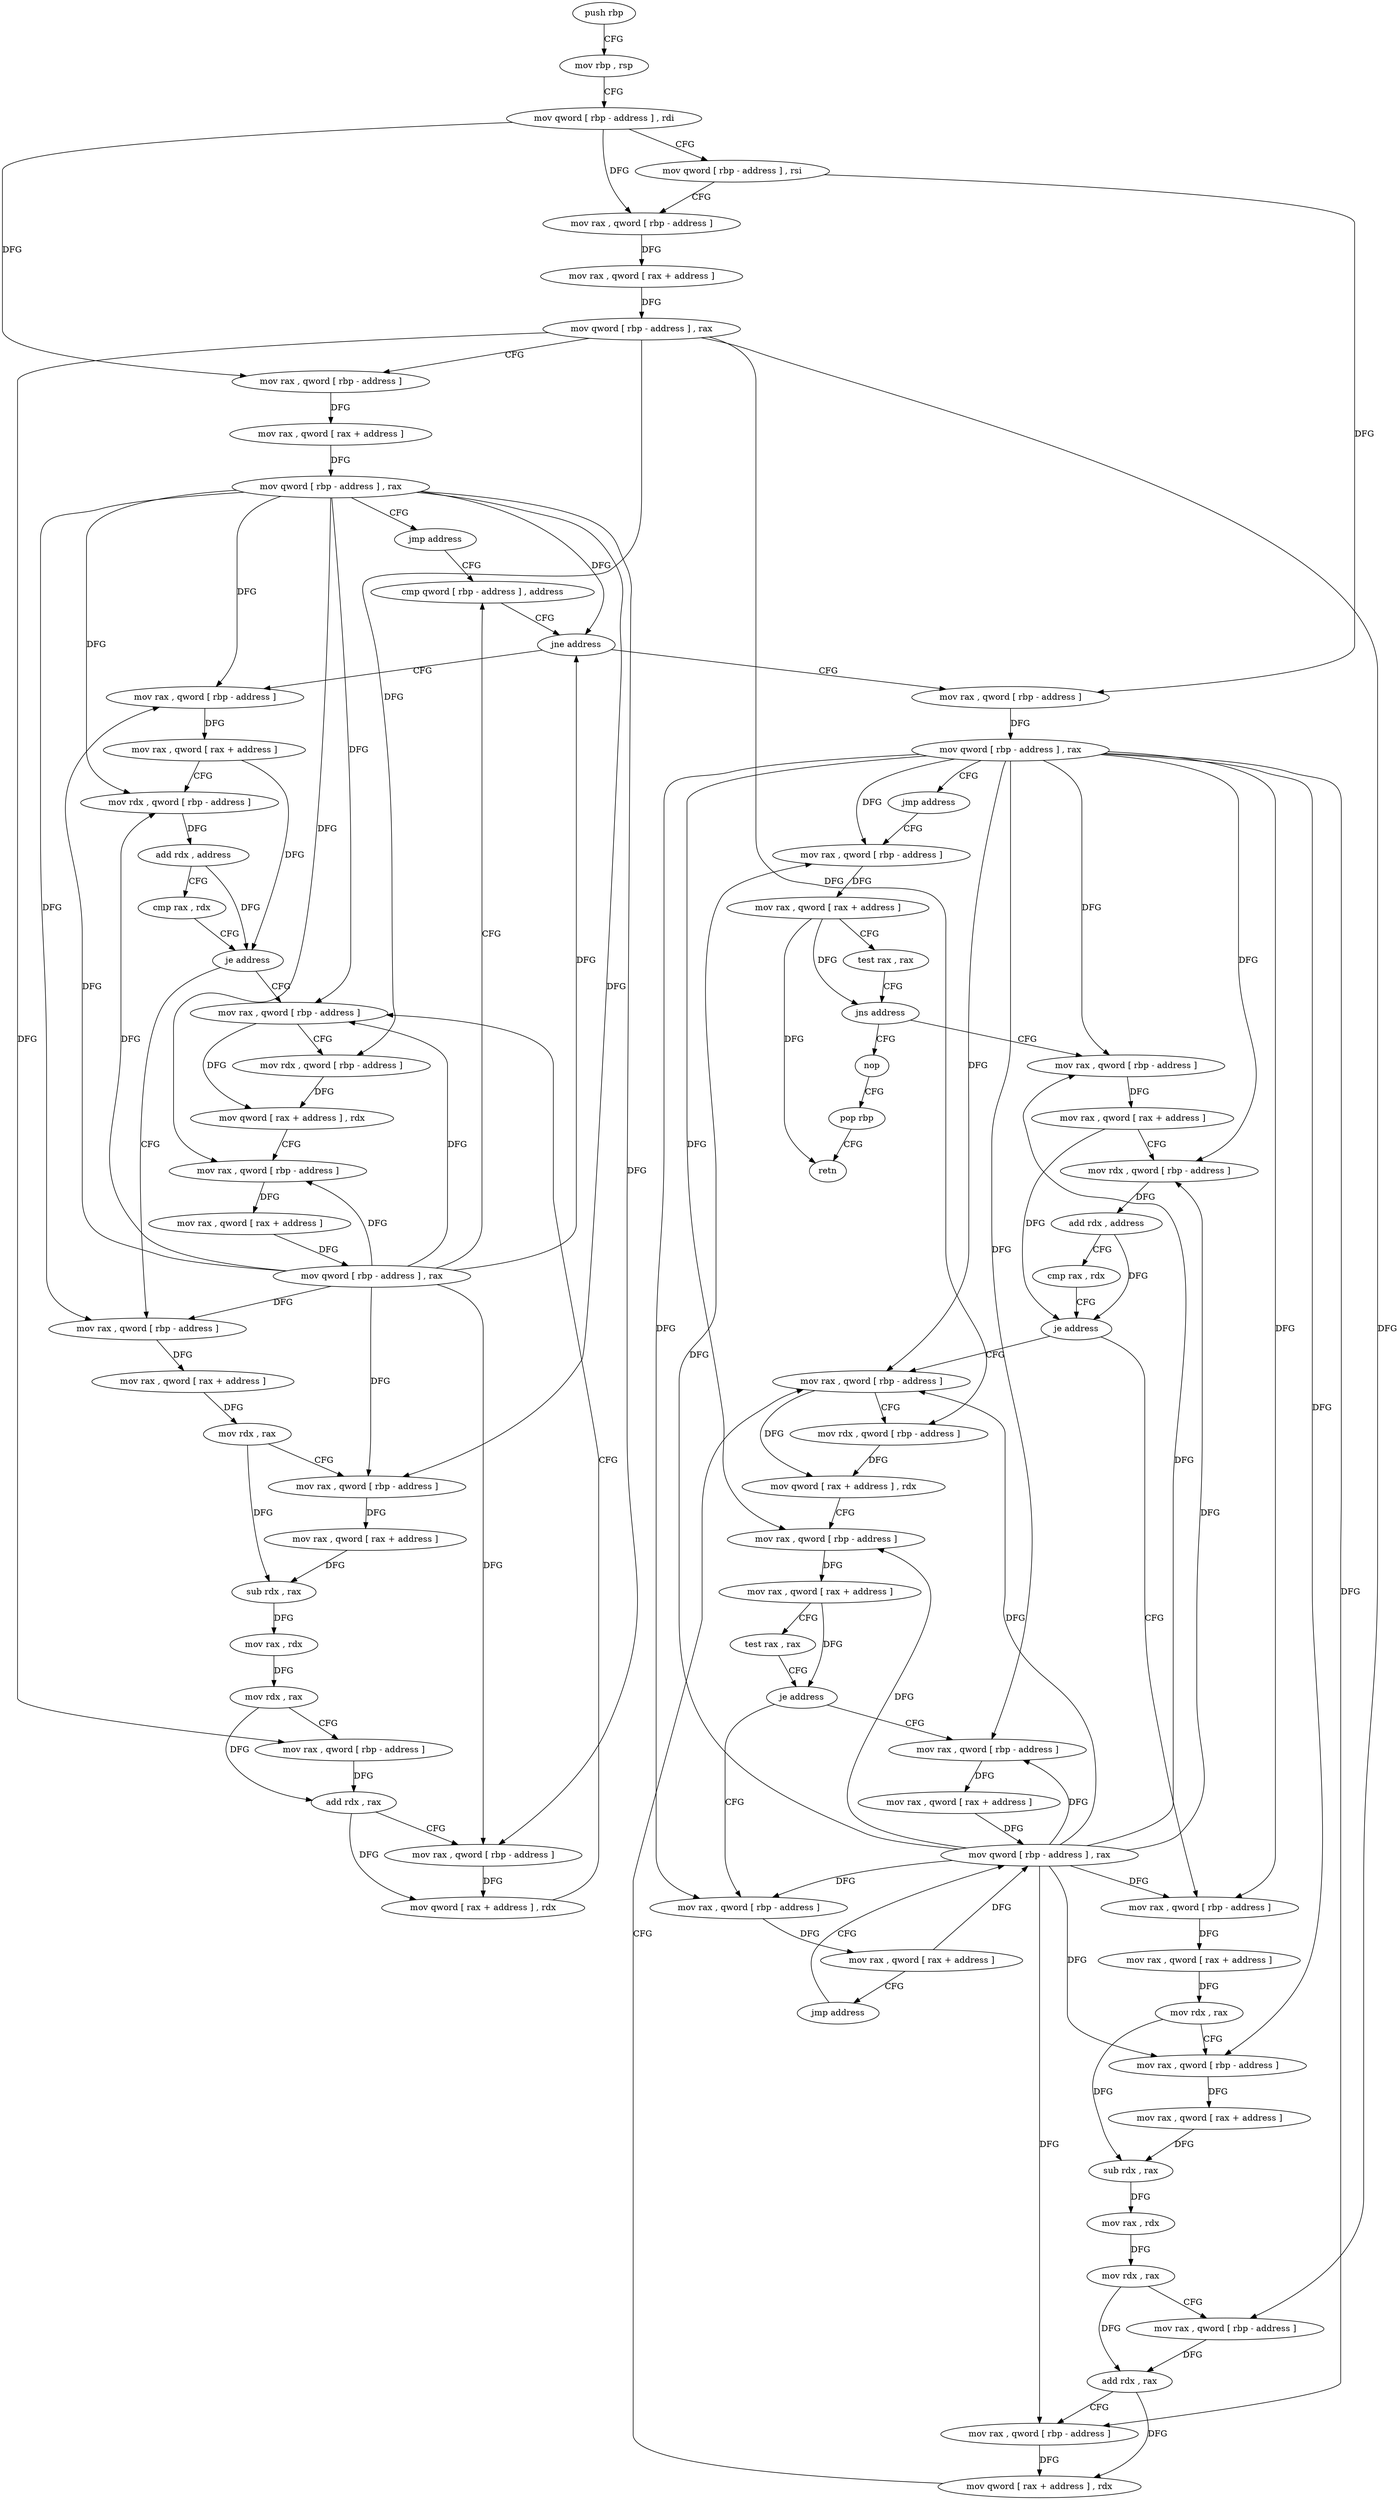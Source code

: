 digraph "func" {
"4302482" [label = "push rbp" ]
"4302483" [label = "mov rbp , rsp" ]
"4302486" [label = "mov qword [ rbp - address ] , rdi" ]
"4302490" [label = "mov qword [ rbp - address ] , rsi" ]
"4302494" [label = "mov rax , qword [ rbp - address ]" ]
"4302498" [label = "mov rax , qword [ rax + address ]" ]
"4302502" [label = "mov qword [ rbp - address ] , rax" ]
"4302506" [label = "mov rax , qword [ rbp - address ]" ]
"4302510" [label = "mov rax , qword [ rax + address ]" ]
"4302514" [label = "mov qword [ rbp - address ] , rax" ]
"4302518" [label = "jmp address" ]
"4302611" [label = "cmp qword [ rbp - address ] , address" ]
"4302616" [label = "jne address" ]
"4302520" [label = "mov rax , qword [ rbp - address ]" ]
"4302618" [label = "mov rax , qword [ rbp - address ]" ]
"4302524" [label = "mov rax , qword [ rax + address ]" ]
"4302528" [label = "mov rdx , qword [ rbp - address ]" ]
"4302532" [label = "add rdx , address" ]
"4302539" [label = "cmp rax , rdx" ]
"4302542" [label = "je address" ]
"4302587" [label = "mov rax , qword [ rbp - address ]" ]
"4302544" [label = "mov rax , qword [ rbp - address ]" ]
"4302622" [label = "mov qword [ rbp - address ] , rax" ]
"4302626" [label = "jmp address" ]
"4302742" [label = "mov rax , qword [ rbp - address ]" ]
"4302591" [label = "mov rdx , qword [ rbp - address ]" ]
"4302595" [label = "mov qword [ rax + address ] , rdx" ]
"4302599" [label = "mov rax , qword [ rbp - address ]" ]
"4302603" [label = "mov rax , qword [ rax + address ]" ]
"4302607" [label = "mov qword [ rbp - address ] , rax" ]
"4302548" [label = "mov rax , qword [ rax + address ]" ]
"4302552" [label = "mov rdx , rax" ]
"4302555" [label = "mov rax , qword [ rbp - address ]" ]
"4302559" [label = "mov rax , qword [ rax + address ]" ]
"4302563" [label = "sub rdx , rax" ]
"4302566" [label = "mov rax , rdx" ]
"4302569" [label = "mov rdx , rax" ]
"4302572" [label = "mov rax , qword [ rbp - address ]" ]
"4302576" [label = "add rdx , rax" ]
"4302579" [label = "mov rax , qword [ rbp - address ]" ]
"4302583" [label = "mov qword [ rax + address ] , rdx" ]
"4302746" [label = "mov rax , qword [ rax + address ]" ]
"4302750" [label = "test rax , rax" ]
"4302753" [label = "jns address" ]
"4302628" [label = "mov rax , qword [ rbp - address ]" ]
"4302755" [label = "nop" ]
"4302632" [label = "mov rax , qword [ rax + address ]" ]
"4302636" [label = "mov rdx , qword [ rbp - address ]" ]
"4302640" [label = "add rdx , address" ]
"4302647" [label = "cmp rax , rdx" ]
"4302650" [label = "je address" ]
"4302695" [label = "mov rax , qword [ rbp - address ]" ]
"4302652" [label = "mov rax , qword [ rbp - address ]" ]
"4302756" [label = "pop rbp" ]
"4302757" [label = "retn" ]
"4302699" [label = "mov rdx , qword [ rbp - address ]" ]
"4302703" [label = "mov qword [ rax + address ] , rdx" ]
"4302707" [label = "mov rax , qword [ rbp - address ]" ]
"4302711" [label = "mov rax , qword [ rax + address ]" ]
"4302715" [label = "test rax , rax" ]
"4302718" [label = "je address" ]
"4302730" [label = "mov rax , qword [ rbp - address ]" ]
"4302720" [label = "mov rax , qword [ rbp - address ]" ]
"4302656" [label = "mov rax , qword [ rax + address ]" ]
"4302660" [label = "mov rdx , rax" ]
"4302663" [label = "mov rax , qword [ rbp - address ]" ]
"4302667" [label = "mov rax , qword [ rax + address ]" ]
"4302671" [label = "sub rdx , rax" ]
"4302674" [label = "mov rax , rdx" ]
"4302677" [label = "mov rdx , rax" ]
"4302680" [label = "mov rax , qword [ rbp - address ]" ]
"4302684" [label = "add rdx , rax" ]
"4302687" [label = "mov rax , qword [ rbp - address ]" ]
"4302691" [label = "mov qword [ rax + address ] , rdx" ]
"4302734" [label = "mov rax , qword [ rax + address ]" ]
"4302738" [label = "mov qword [ rbp - address ] , rax" ]
"4302724" [label = "mov rax , qword [ rax + address ]" ]
"4302728" [label = "jmp address" ]
"4302482" -> "4302483" [ label = "CFG" ]
"4302483" -> "4302486" [ label = "CFG" ]
"4302486" -> "4302490" [ label = "CFG" ]
"4302486" -> "4302494" [ label = "DFG" ]
"4302486" -> "4302506" [ label = "DFG" ]
"4302490" -> "4302494" [ label = "CFG" ]
"4302490" -> "4302618" [ label = "DFG" ]
"4302494" -> "4302498" [ label = "DFG" ]
"4302498" -> "4302502" [ label = "DFG" ]
"4302502" -> "4302506" [ label = "CFG" ]
"4302502" -> "4302591" [ label = "DFG" ]
"4302502" -> "4302572" [ label = "DFG" ]
"4302502" -> "4302699" [ label = "DFG" ]
"4302502" -> "4302680" [ label = "DFG" ]
"4302506" -> "4302510" [ label = "DFG" ]
"4302510" -> "4302514" [ label = "DFG" ]
"4302514" -> "4302518" [ label = "CFG" ]
"4302514" -> "4302616" [ label = "DFG" ]
"4302514" -> "4302520" [ label = "DFG" ]
"4302514" -> "4302528" [ label = "DFG" ]
"4302514" -> "4302587" [ label = "DFG" ]
"4302514" -> "4302599" [ label = "DFG" ]
"4302514" -> "4302544" [ label = "DFG" ]
"4302514" -> "4302555" [ label = "DFG" ]
"4302514" -> "4302579" [ label = "DFG" ]
"4302518" -> "4302611" [ label = "CFG" ]
"4302611" -> "4302616" [ label = "CFG" ]
"4302616" -> "4302520" [ label = "CFG" ]
"4302616" -> "4302618" [ label = "CFG" ]
"4302520" -> "4302524" [ label = "DFG" ]
"4302618" -> "4302622" [ label = "DFG" ]
"4302524" -> "4302528" [ label = "CFG" ]
"4302524" -> "4302542" [ label = "DFG" ]
"4302528" -> "4302532" [ label = "DFG" ]
"4302532" -> "4302539" [ label = "CFG" ]
"4302532" -> "4302542" [ label = "DFG" ]
"4302539" -> "4302542" [ label = "CFG" ]
"4302542" -> "4302587" [ label = "CFG" ]
"4302542" -> "4302544" [ label = "CFG" ]
"4302587" -> "4302591" [ label = "CFG" ]
"4302587" -> "4302595" [ label = "DFG" ]
"4302544" -> "4302548" [ label = "DFG" ]
"4302622" -> "4302626" [ label = "CFG" ]
"4302622" -> "4302742" [ label = "DFG" ]
"4302622" -> "4302628" [ label = "DFG" ]
"4302622" -> "4302636" [ label = "DFG" ]
"4302622" -> "4302695" [ label = "DFG" ]
"4302622" -> "4302707" [ label = "DFG" ]
"4302622" -> "4302652" [ label = "DFG" ]
"4302622" -> "4302663" [ label = "DFG" ]
"4302622" -> "4302687" [ label = "DFG" ]
"4302622" -> "4302730" [ label = "DFG" ]
"4302622" -> "4302720" [ label = "DFG" ]
"4302626" -> "4302742" [ label = "CFG" ]
"4302742" -> "4302746" [ label = "DFG" ]
"4302591" -> "4302595" [ label = "DFG" ]
"4302595" -> "4302599" [ label = "CFG" ]
"4302599" -> "4302603" [ label = "DFG" ]
"4302603" -> "4302607" [ label = "DFG" ]
"4302607" -> "4302611" [ label = "CFG" ]
"4302607" -> "4302616" [ label = "DFG" ]
"4302607" -> "4302520" [ label = "DFG" ]
"4302607" -> "4302528" [ label = "DFG" ]
"4302607" -> "4302587" [ label = "DFG" ]
"4302607" -> "4302599" [ label = "DFG" ]
"4302607" -> "4302544" [ label = "DFG" ]
"4302607" -> "4302555" [ label = "DFG" ]
"4302607" -> "4302579" [ label = "DFG" ]
"4302548" -> "4302552" [ label = "DFG" ]
"4302552" -> "4302555" [ label = "CFG" ]
"4302552" -> "4302563" [ label = "DFG" ]
"4302555" -> "4302559" [ label = "DFG" ]
"4302559" -> "4302563" [ label = "DFG" ]
"4302563" -> "4302566" [ label = "DFG" ]
"4302566" -> "4302569" [ label = "DFG" ]
"4302569" -> "4302572" [ label = "CFG" ]
"4302569" -> "4302576" [ label = "DFG" ]
"4302572" -> "4302576" [ label = "DFG" ]
"4302576" -> "4302579" [ label = "CFG" ]
"4302576" -> "4302583" [ label = "DFG" ]
"4302579" -> "4302583" [ label = "DFG" ]
"4302583" -> "4302587" [ label = "CFG" ]
"4302746" -> "4302750" [ label = "CFG" ]
"4302746" -> "4302753" [ label = "DFG" ]
"4302746" -> "4302757" [ label = "DFG" ]
"4302750" -> "4302753" [ label = "CFG" ]
"4302753" -> "4302628" [ label = "CFG" ]
"4302753" -> "4302755" [ label = "CFG" ]
"4302628" -> "4302632" [ label = "DFG" ]
"4302755" -> "4302756" [ label = "CFG" ]
"4302632" -> "4302636" [ label = "CFG" ]
"4302632" -> "4302650" [ label = "DFG" ]
"4302636" -> "4302640" [ label = "DFG" ]
"4302640" -> "4302647" [ label = "CFG" ]
"4302640" -> "4302650" [ label = "DFG" ]
"4302647" -> "4302650" [ label = "CFG" ]
"4302650" -> "4302695" [ label = "CFG" ]
"4302650" -> "4302652" [ label = "CFG" ]
"4302695" -> "4302699" [ label = "CFG" ]
"4302695" -> "4302703" [ label = "DFG" ]
"4302652" -> "4302656" [ label = "DFG" ]
"4302756" -> "4302757" [ label = "CFG" ]
"4302699" -> "4302703" [ label = "DFG" ]
"4302703" -> "4302707" [ label = "CFG" ]
"4302707" -> "4302711" [ label = "DFG" ]
"4302711" -> "4302715" [ label = "CFG" ]
"4302711" -> "4302718" [ label = "DFG" ]
"4302715" -> "4302718" [ label = "CFG" ]
"4302718" -> "4302730" [ label = "CFG" ]
"4302718" -> "4302720" [ label = "CFG" ]
"4302730" -> "4302734" [ label = "DFG" ]
"4302720" -> "4302724" [ label = "DFG" ]
"4302656" -> "4302660" [ label = "DFG" ]
"4302660" -> "4302663" [ label = "CFG" ]
"4302660" -> "4302671" [ label = "DFG" ]
"4302663" -> "4302667" [ label = "DFG" ]
"4302667" -> "4302671" [ label = "DFG" ]
"4302671" -> "4302674" [ label = "DFG" ]
"4302674" -> "4302677" [ label = "DFG" ]
"4302677" -> "4302680" [ label = "CFG" ]
"4302677" -> "4302684" [ label = "DFG" ]
"4302680" -> "4302684" [ label = "DFG" ]
"4302684" -> "4302687" [ label = "CFG" ]
"4302684" -> "4302691" [ label = "DFG" ]
"4302687" -> "4302691" [ label = "DFG" ]
"4302691" -> "4302695" [ label = "CFG" ]
"4302734" -> "4302738" [ label = "DFG" ]
"4302738" -> "4302742" [ label = "DFG" ]
"4302738" -> "4302628" [ label = "DFG" ]
"4302738" -> "4302636" [ label = "DFG" ]
"4302738" -> "4302695" [ label = "DFG" ]
"4302738" -> "4302707" [ label = "DFG" ]
"4302738" -> "4302652" [ label = "DFG" ]
"4302738" -> "4302663" [ label = "DFG" ]
"4302738" -> "4302687" [ label = "DFG" ]
"4302738" -> "4302730" [ label = "DFG" ]
"4302738" -> "4302720" [ label = "DFG" ]
"4302724" -> "4302728" [ label = "CFG" ]
"4302724" -> "4302738" [ label = "DFG" ]
"4302728" -> "4302738" [ label = "CFG" ]
}
